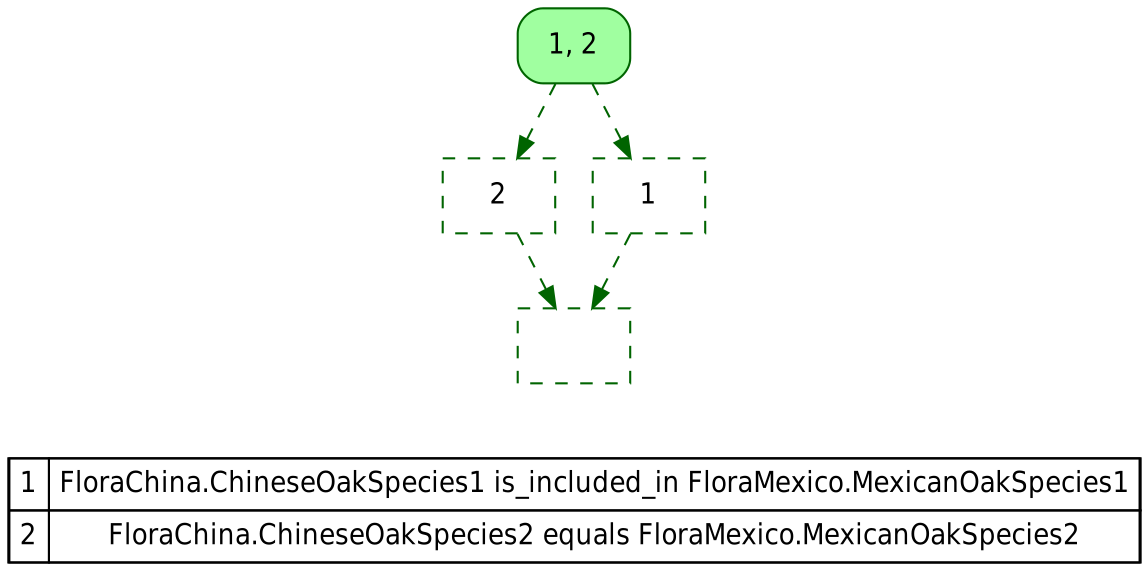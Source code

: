 digraph{
node[fontname="Helvetica-Narrow"]
rankdir=TB
0 [shape=box color="#006400" fillcolor="#A0FFA0" style="rounded,filled" label="1, 2"];
1 [shape=box color="#006400" style=dashed label="2"];
2 [shape=box color="#006400" style=dashed label="1"];
3 [shape=box color="#006400" style=dashed label=""];
0->1[color="#006400" style=dashed];
0->2[color="#006400" style=dashed];
1->3[color="#006400" style=dashed];
2->3[color="#006400" style=dashed];
node[shape=box] 
{rank=sink Legend [fillcolor= white margin=0 label=< 
 <TABLE BORDER="0" CELLBORDER="1" CELLSPACING="0" CELLPADDING="4"> 
<TR> 
 <TD>1</TD> 
 <TD>FloraChina.ChineseOakSpecies1 is_included_in FloraMexico.MexicanOakSpecies1</TD> 
 </TR> 
<TR> 
 <TD>2</TD> 
 <TD>FloraChina.ChineseOakSpecies2 equals FloraMexico.MexicanOakSpecies2</TD> 
 </TR> 
</TABLE> 
 >] } 
}